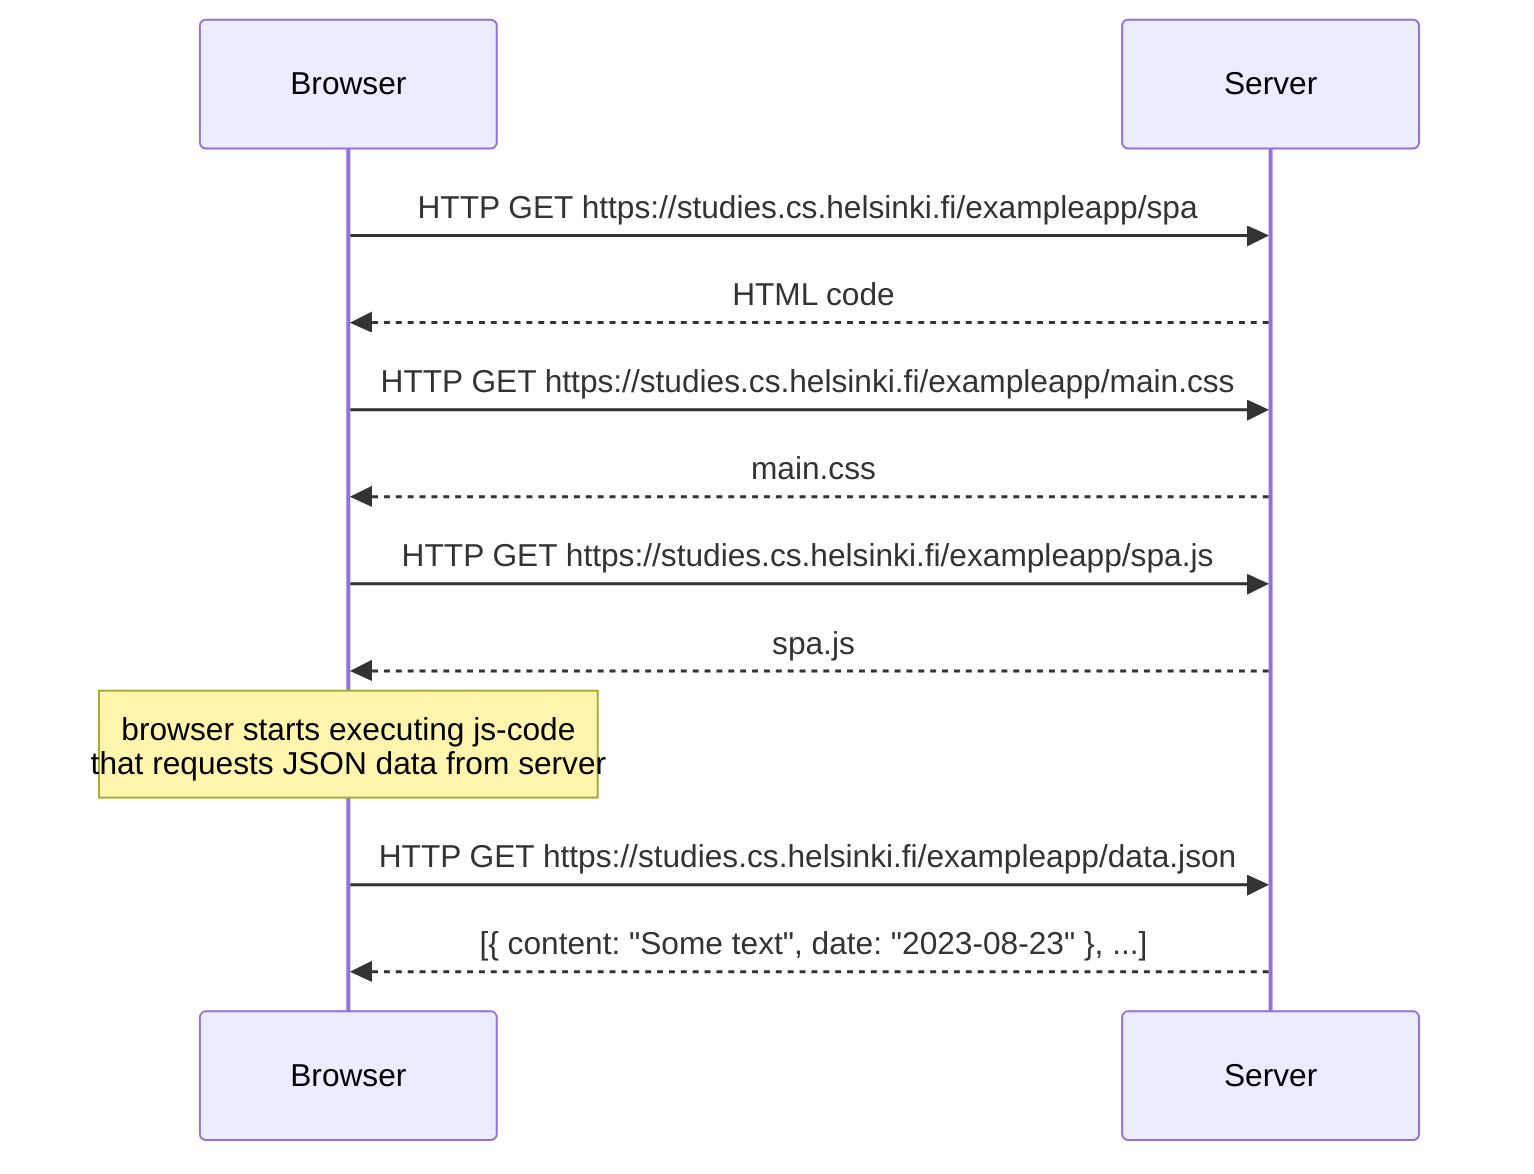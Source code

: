sequenceDiagram
    participant Browser
    participant Server
    
    Browser->>Server: HTTP GET https://studies.cs.helsinki.fi/exampleapp/spa
    Server-->>Browser: HTML code
    
    Browser->>Server: HTTP GET https://studies.cs.helsinki.fi/exampleapp/main.css
    Server-->>Browser: main.css
    
    Browser->>Server: HTTP GET https://studies.cs.helsinki.fi/exampleapp/spa.js
    Server-->>Browser: spa.js
    
    Note over Browser: browser starts executing js-code<br/>that requests JSON data from server
    
    Browser->>Server: HTTP GET https://studies.cs.helsinki.fi/exampleapp/data.json
    Server-->>Browser: [{ content: "Some text", date: "2023-08-23" }, ...]